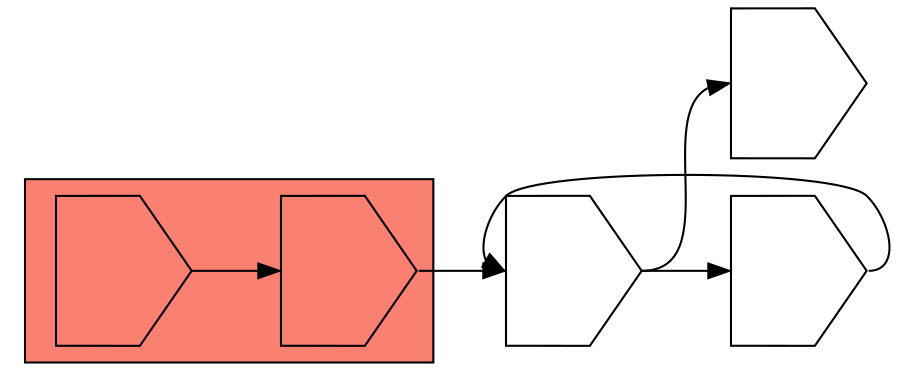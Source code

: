 digraph asm {
	rotate=90;
	edge [headport=n,tailport=s];
subgraph cluster_C14023_8765 {
	14023 [label="",height=1,width=1,shape=invhouse];
	8765 [label="",height=1,width=1,shape=invhouse];
	style=filled;
	fillcolor=salmon;
}
	3116 [label="",height=1,width=1,shape=invhouse];
	8584 [label="",height=1,width=1,shape=invhouse];
	18843 [label="",height=1,width=1,shape=invhouse];
	14023 -> 8765
	8765 -> 3116
	3116 -> 8584
	3116 -> 18843
	8584 -> 3116
}